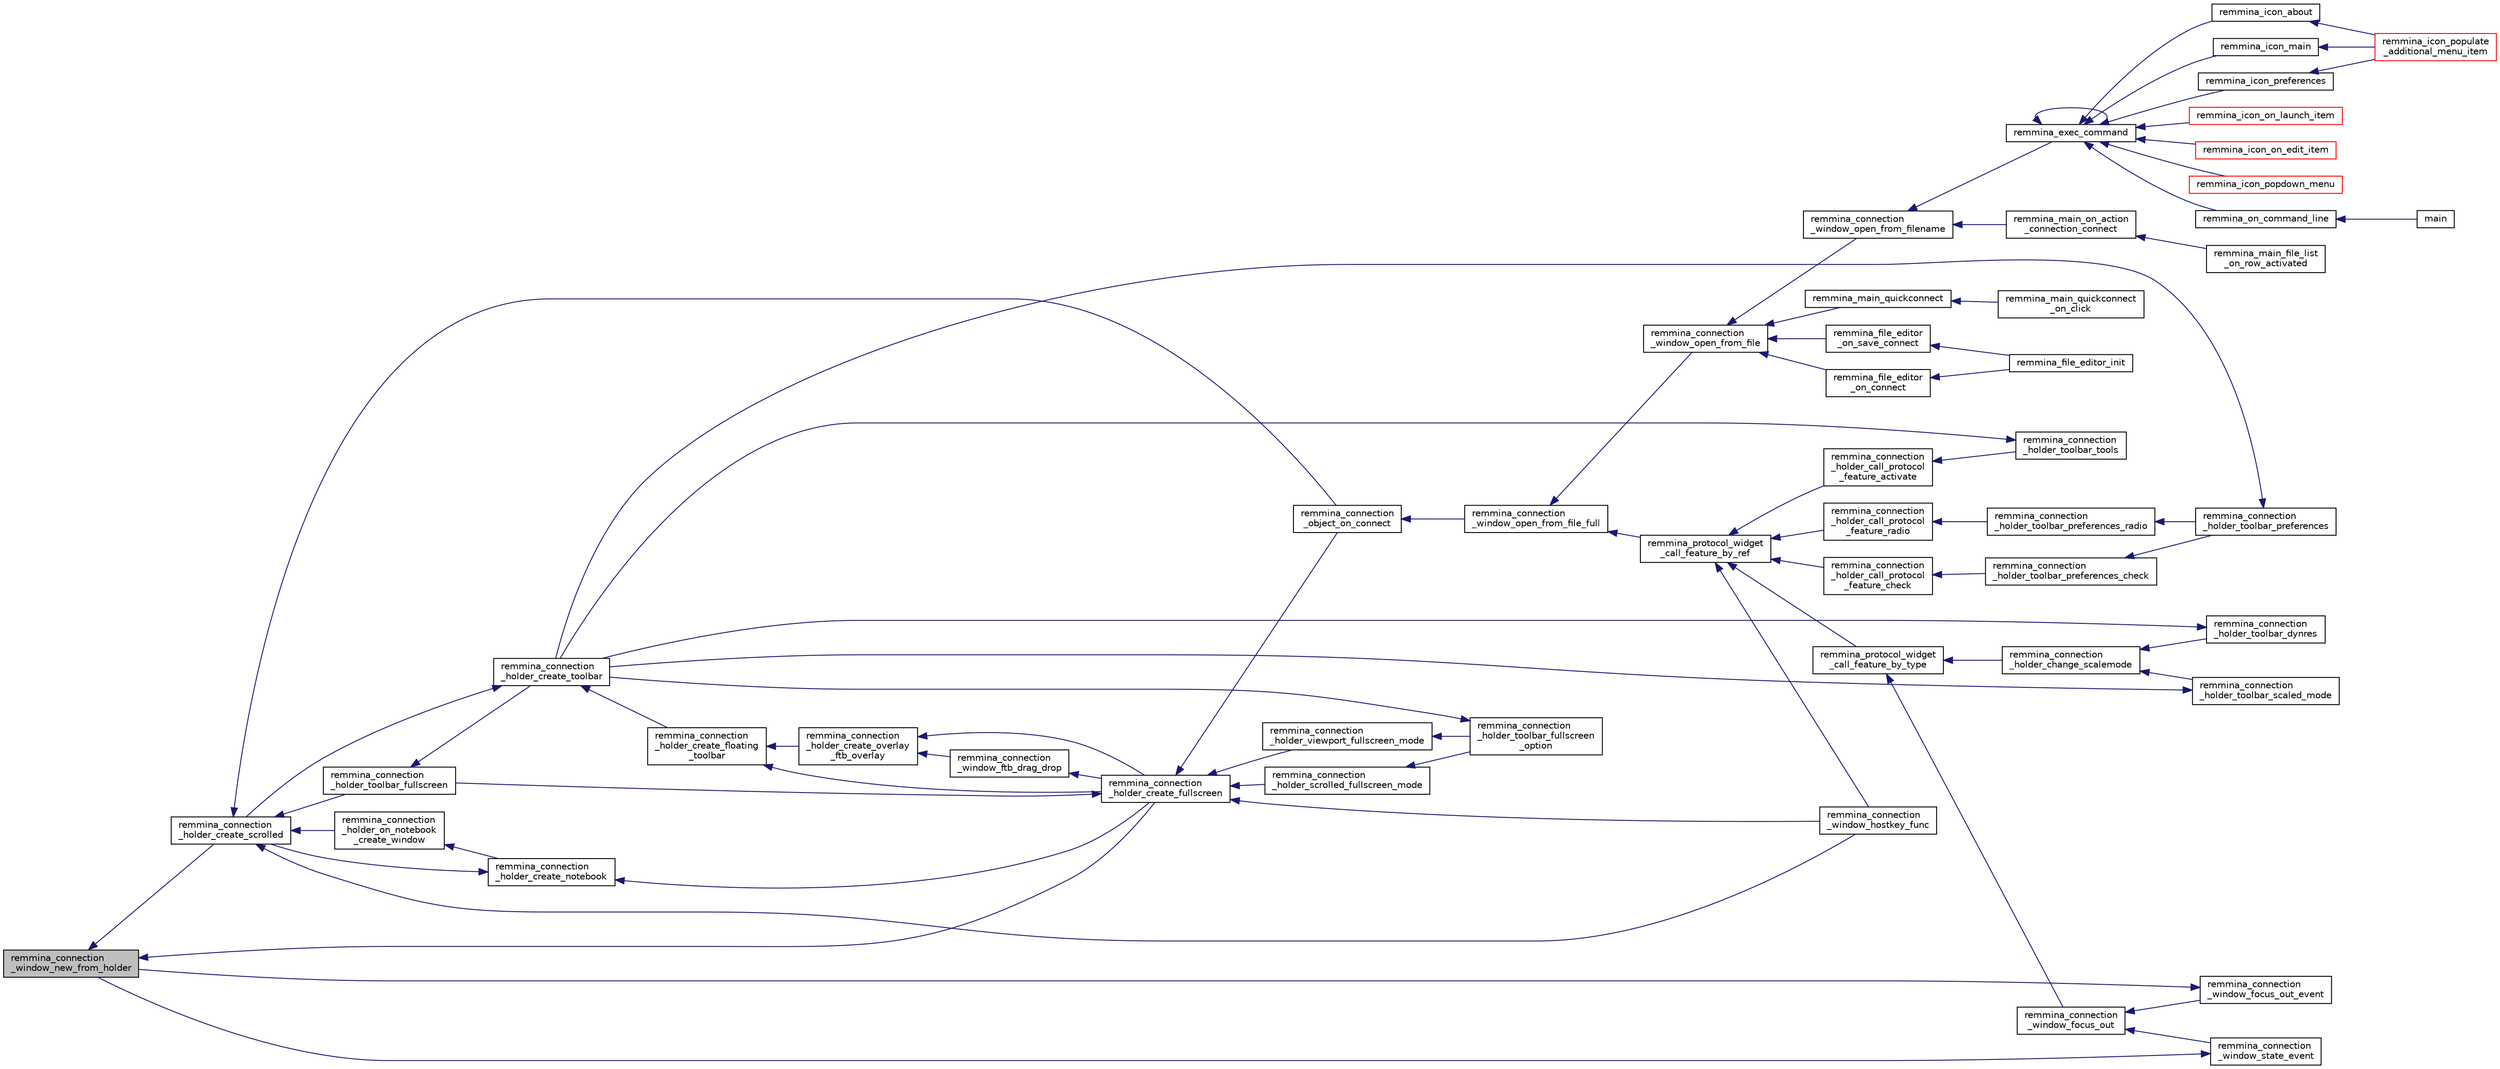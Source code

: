 digraph "remmina_connection_window_new_from_holder"
{
  edge [fontname="Helvetica",fontsize="10",labelfontname="Helvetica",labelfontsize="10"];
  node [fontname="Helvetica",fontsize="10",shape=record];
  rankdir="LR";
  Node14518 [label="remmina_connection\l_window_new_from_holder",height=0.2,width=0.4,color="black", fillcolor="grey75", style="filled", fontcolor="black"];
  Node14518 -> Node14519 [dir="back",color="midnightblue",fontsize="10",style="solid",fontname="Helvetica"];
  Node14519 [label="remmina_connection\l_holder_create_scrolled",height=0.2,width=0.4,color="black", fillcolor="white", style="filled",URL="$remmina__connection__window_8c.html#a57b3656c37df65d276ddd50a16906dc7"];
  Node14519 -> Node14520 [dir="back",color="midnightblue",fontsize="10",style="solid",fontname="Helvetica"];
  Node14520 [label="remmina_connection\l_holder_toolbar_fullscreen",height=0.2,width=0.4,color="black", fillcolor="white", style="filled",URL="$remmina__connection__window_8c.html#a02ac20f50f1b7b816bd7208127efdbee"];
  Node14520 -> Node14521 [dir="back",color="midnightblue",fontsize="10",style="solid",fontname="Helvetica"];
  Node14521 [label="remmina_connection\l_holder_create_toolbar",height=0.2,width=0.4,color="black", fillcolor="white", style="filled",URL="$remmina__connection__window_8c.html#af8138da72278e9e9000276e08a6fd984"];
  Node14521 -> Node14522 [dir="back",color="midnightblue",fontsize="10",style="solid",fontname="Helvetica"];
  Node14522 [label="remmina_connection\l_holder_create_floating\l_toolbar",height=0.2,width=0.4,color="black", fillcolor="white", style="filled",URL="$remmina__connection__window_8c.html#a967dca6c1876afc3e6bcb763f9709d43"];
  Node14522 -> Node14523 [dir="back",color="midnightblue",fontsize="10",style="solid",fontname="Helvetica"];
  Node14523 [label="remmina_connection\l_holder_create_overlay\l_ftb_overlay",height=0.2,width=0.4,color="black", fillcolor="white", style="filled",URL="$remmina__connection__window_8c.html#ab2edcb806312b3367c70fbb13c383ae0"];
  Node14523 -> Node14524 [dir="back",color="midnightblue",fontsize="10",style="solid",fontname="Helvetica"];
  Node14524 [label="remmina_connection\l_window_ftb_drag_drop",height=0.2,width=0.4,color="black", fillcolor="white", style="filled",URL="$remmina__connection__window_8c.html#a15c9b2bd929f8f2bb64d0bb6fa60f067"];
  Node14524 -> Node14525 [dir="back",color="midnightblue",fontsize="10",style="solid",fontname="Helvetica"];
  Node14525 [label="remmina_connection\l_holder_create_fullscreen",height=0.2,width=0.4,color="black", fillcolor="white", style="filled",URL="$remmina__connection__window_8c.html#ae67ca4d276339723c1ff87fc224eaccf"];
  Node14525 -> Node14520 [dir="back",color="midnightblue",fontsize="10",style="solid",fontname="Helvetica"];
  Node14525 -> Node14526 [dir="back",color="midnightblue",fontsize="10",style="solid",fontname="Helvetica"];
  Node14526 [label="remmina_connection\l_holder_viewport_fullscreen_mode",height=0.2,width=0.4,color="black", fillcolor="white", style="filled",URL="$remmina__connection__window_8c.html#a0e99d0ff8c39f2c6de508eee9ef498c5"];
  Node14526 -> Node14527 [dir="back",color="midnightblue",fontsize="10",style="solid",fontname="Helvetica"];
  Node14527 [label="remmina_connection\l_holder_toolbar_fullscreen\l_option",height=0.2,width=0.4,color="black", fillcolor="white", style="filled",URL="$remmina__connection__window_8c.html#a1415cdcbed0e6fe9a7978586bf132207"];
  Node14527 -> Node14521 [dir="back",color="midnightblue",fontsize="10",style="solid",fontname="Helvetica"];
  Node14525 -> Node14528 [dir="back",color="midnightblue",fontsize="10",style="solid",fontname="Helvetica"];
  Node14528 [label="remmina_connection\l_holder_scrolled_fullscreen_mode",height=0.2,width=0.4,color="black", fillcolor="white", style="filled",URL="$remmina__connection__window_8c.html#aa25cae5c0e15e13b817b925e42a044a9"];
  Node14528 -> Node14527 [dir="back",color="midnightblue",fontsize="10",style="solid",fontname="Helvetica"];
  Node14525 -> Node14529 [dir="back",color="midnightblue",fontsize="10",style="solid",fontname="Helvetica"];
  Node14529 [label="remmina_connection\l_window_hostkey_func",height=0.2,width=0.4,color="black", fillcolor="white", style="filled",URL="$remmina__connection__window_8c.html#abef663d930076deb3105f86dabe2a9c3"];
  Node14525 -> Node14530 [dir="back",color="midnightblue",fontsize="10",style="solid",fontname="Helvetica"];
  Node14530 [label="remmina_connection\l_object_on_connect",height=0.2,width=0.4,color="black", fillcolor="white", style="filled",URL="$remmina__connection__window_8c.html#a0ad685a873ecef95ec13caba17e0c22e"];
  Node14530 -> Node14531 [dir="back",color="midnightblue",fontsize="10",style="solid",fontname="Helvetica"];
  Node14531 [label="remmina_connection\l_window_open_from_file_full",height=0.2,width=0.4,color="black", fillcolor="white", style="filled",URL="$remmina__connection__window_8h.html#adbf2b670ca3bae96a99cb0b36021a961"];
  Node14531 -> Node14532 [dir="back",color="midnightblue",fontsize="10",style="solid",fontname="Helvetica"];
  Node14532 [label="remmina_connection\l_window_open_from_file",height=0.2,width=0.4,color="black", fillcolor="white", style="filled",URL="$remmina__connection__window_8h.html#a1c7f722a89609523cc4de079cc82f23c"];
  Node14532 -> Node14533 [dir="back",color="midnightblue",fontsize="10",style="solid",fontname="Helvetica"];
  Node14533 [label="remmina_connection\l_window_open_from_filename",height=0.2,width=0.4,color="black", fillcolor="white", style="filled",URL="$remmina__connection__window_8h.html#ab0ed27ef360efc7d92906cbabf9da5db"];
  Node14533 -> Node14534 [dir="back",color="midnightblue",fontsize="10",style="solid",fontname="Helvetica"];
  Node14534 [label="remmina_exec_command",height=0.2,width=0.4,color="black", fillcolor="white", style="filled",URL="$remmina__exec_8h.html#a424cabdcff647797061e7482049d62a7"];
  Node14534 -> Node14535 [dir="back",color="midnightblue",fontsize="10",style="solid",fontname="Helvetica"];
  Node14535 [label="remmina_on_command_line",height=0.2,width=0.4,color="black", fillcolor="white", style="filled",URL="$remmina_8c.html#aeb286fc5bd52ab5382ab8cb495dc2914"];
  Node14535 -> Node14536 [dir="back",color="midnightblue",fontsize="10",style="solid",fontname="Helvetica"];
  Node14536 [label="main",height=0.2,width=0.4,color="black", fillcolor="white", style="filled",URL="$remmina_8c.html#a0ddf1224851353fc92bfbff6f499fa97"];
  Node14534 -> Node14534 [dir="back",color="midnightblue",fontsize="10",style="solid",fontname="Helvetica"];
  Node14534 -> Node14537 [dir="back",color="midnightblue",fontsize="10",style="solid",fontname="Helvetica"];
  Node14537 [label="remmina_icon_main",height=0.2,width=0.4,color="black", fillcolor="white", style="filled",URL="$remmina__icon_8c.html#a920476110ab6410c8fc8cf734109e497"];
  Node14537 -> Node14538 [dir="back",color="midnightblue",fontsize="10",style="solid",fontname="Helvetica"];
  Node14538 [label="remmina_icon_populate\l_additional_menu_item",height=0.2,width=0.4,color="red", fillcolor="white", style="filled",URL="$remmina__icon_8c.html#a8aaf73ed94cf20dcce1c7be26262cb56"];
  Node14534 -> Node14548 [dir="back",color="midnightblue",fontsize="10",style="solid",fontname="Helvetica"];
  Node14548 [label="remmina_icon_preferences",height=0.2,width=0.4,color="black", fillcolor="white", style="filled",URL="$remmina__icon_8c.html#ad3b0e3d12e4854eae05b1afea19da404"];
  Node14548 -> Node14538 [dir="back",color="midnightblue",fontsize="10",style="solid",fontname="Helvetica"];
  Node14534 -> Node14549 [dir="back",color="midnightblue",fontsize="10",style="solid",fontname="Helvetica"];
  Node14549 [label="remmina_icon_about",height=0.2,width=0.4,color="black", fillcolor="white", style="filled",URL="$remmina__icon_8c.html#a5cdf1958ef01e49889bcee2e90e2cf71"];
  Node14549 -> Node14538 [dir="back",color="midnightblue",fontsize="10",style="solid",fontname="Helvetica"];
  Node14534 -> Node14550 [dir="back",color="midnightblue",fontsize="10",style="solid",fontname="Helvetica"];
  Node14550 [label="remmina_icon_on_launch_item",height=0.2,width=0.4,color="red", fillcolor="white", style="filled",URL="$remmina__icon_8c.html#ad1699688680e12abcfd5c74dd2f76d83"];
  Node14534 -> Node14553 [dir="back",color="midnightblue",fontsize="10",style="solid",fontname="Helvetica"];
  Node14553 [label="remmina_icon_on_edit_item",height=0.2,width=0.4,color="red", fillcolor="white", style="filled",URL="$remmina__icon_8c.html#af8708120906a8dc41a7998ebf9ecd129"];
  Node14534 -> Node14554 [dir="back",color="midnightblue",fontsize="10",style="solid",fontname="Helvetica"];
  Node14554 [label="remmina_icon_popdown_menu",height=0.2,width=0.4,color="red", fillcolor="white", style="filled",URL="$remmina__icon_8c.html#a444be76e3c3a065279c5f9abc7fae833"];
  Node14533 -> Node14555 [dir="back",color="midnightblue",fontsize="10",style="solid",fontname="Helvetica"];
  Node14555 [label="remmina_main_on_action\l_connection_connect",height=0.2,width=0.4,color="black", fillcolor="white", style="filled",URL="$remmina__main_8c.html#ae023d1cb099a4f7bee79f13760566cbf"];
  Node14555 -> Node14556 [dir="back",color="midnightblue",fontsize="10",style="solid",fontname="Helvetica"];
  Node14556 [label="remmina_main_file_list\l_on_row_activated",height=0.2,width=0.4,color="black", fillcolor="white", style="filled",URL="$remmina__main_8c.html#aba1a89a2400c5cc8373c6bd34602ac10"];
  Node14532 -> Node14557 [dir="back",color="midnightblue",fontsize="10",style="solid",fontname="Helvetica"];
  Node14557 [label="remmina_file_editor\l_on_connect",height=0.2,width=0.4,color="black", fillcolor="white", style="filled",URL="$remmina__file__editor_8c.html#a73b8581fd1fd77532b748d91a2951f25"];
  Node14557 -> Node14541 [dir="back",color="midnightblue",fontsize="10",style="solid",fontname="Helvetica"];
  Node14541 [label="remmina_file_editor_init",height=0.2,width=0.4,color="black", fillcolor="white", style="filled",URL="$remmina__file__editor_8c.html#a9afd8d41c66f547320930eb331f3124d"];
  Node14532 -> Node14542 [dir="back",color="midnightblue",fontsize="10",style="solid",fontname="Helvetica"];
  Node14542 [label="remmina_file_editor\l_on_save_connect",height=0.2,width=0.4,color="black", fillcolor="white", style="filled",URL="$remmina__file__editor_8c.html#a57224f3f69f04f398de563b71be6b18e"];
  Node14542 -> Node14541 [dir="back",color="midnightblue",fontsize="10",style="solid",fontname="Helvetica"];
  Node14532 -> Node14558 [dir="back",color="midnightblue",fontsize="10",style="solid",fontname="Helvetica"];
  Node14558 [label="remmina_main_quickconnect",height=0.2,width=0.4,color="black", fillcolor="white", style="filled",URL="$remmina__main_8c.html#a802458852abacebfb16f1f4295806a01"];
  Node14558 -> Node14559 [dir="back",color="midnightblue",fontsize="10",style="solid",fontname="Helvetica"];
  Node14559 [label="remmina_main_quickconnect\l_on_click",height=0.2,width=0.4,color="black", fillcolor="white", style="filled",URL="$remmina__main_8c.html#a210e9e04c7c97cc86412044de31f659d"];
  Node14531 -> Node14560 [dir="back",color="midnightblue",fontsize="10",style="solid",fontname="Helvetica"];
  Node14560 [label="remmina_protocol_widget\l_call_feature_by_ref",height=0.2,width=0.4,color="black", fillcolor="white", style="filled",URL="$remmina__protocol__widget_8h.html#a605b69a9aa4393024369cc5070488692"];
  Node14560 -> Node14561 [dir="back",color="midnightblue",fontsize="10",style="solid",fontname="Helvetica"];
  Node14561 [label="remmina_connection\l_holder_call_protocol\l_feature_radio",height=0.2,width=0.4,color="black", fillcolor="white", style="filled",URL="$remmina__connection__window_8c.html#a86280cb973101817f7410af393bc2f98"];
  Node14561 -> Node14562 [dir="back",color="midnightblue",fontsize="10",style="solid",fontname="Helvetica"];
  Node14562 [label="remmina_connection\l_holder_toolbar_preferences_radio",height=0.2,width=0.4,color="black", fillcolor="white", style="filled",URL="$remmina__connection__window_8c.html#a1ddab4aacc284c606ab237eae9c0b5a9"];
  Node14562 -> Node14563 [dir="back",color="midnightblue",fontsize="10",style="solid",fontname="Helvetica"];
  Node14563 [label="remmina_connection\l_holder_toolbar_preferences",height=0.2,width=0.4,color="black", fillcolor="white", style="filled",URL="$remmina__connection__window_8c.html#a78ec7d6e66d6e6569c1a9a0230c74bc8"];
  Node14563 -> Node14521 [dir="back",color="midnightblue",fontsize="10",style="solid",fontname="Helvetica"];
  Node14560 -> Node14564 [dir="back",color="midnightblue",fontsize="10",style="solid",fontname="Helvetica"];
  Node14564 [label="remmina_connection\l_holder_call_protocol\l_feature_check",height=0.2,width=0.4,color="black", fillcolor="white", style="filled",URL="$remmina__connection__window_8c.html#a8d924ded7fe147df8b5f113e2fb1d6e7"];
  Node14564 -> Node14565 [dir="back",color="midnightblue",fontsize="10",style="solid",fontname="Helvetica"];
  Node14565 [label="remmina_connection\l_holder_toolbar_preferences_check",height=0.2,width=0.4,color="black", fillcolor="white", style="filled",URL="$remmina__connection__window_8c.html#ada0dce340f5f1484c496a2357e8a2c69"];
  Node14565 -> Node14563 [dir="back",color="midnightblue",fontsize="10",style="solid",fontname="Helvetica"];
  Node14560 -> Node14566 [dir="back",color="midnightblue",fontsize="10",style="solid",fontname="Helvetica"];
  Node14566 [label="remmina_connection\l_holder_call_protocol\l_feature_activate",height=0.2,width=0.4,color="black", fillcolor="white", style="filled",URL="$remmina__connection__window_8c.html#a4507b43c6fd10bc68d9512c6b253a552"];
  Node14566 -> Node14567 [dir="back",color="midnightblue",fontsize="10",style="solid",fontname="Helvetica"];
  Node14567 [label="remmina_connection\l_holder_toolbar_tools",height=0.2,width=0.4,color="black", fillcolor="white", style="filled",URL="$remmina__connection__window_8c.html#a51cc0b2274049920f67c71047bd76213"];
  Node14567 -> Node14521 [dir="back",color="midnightblue",fontsize="10",style="solid",fontname="Helvetica"];
  Node14560 -> Node14529 [dir="back",color="midnightblue",fontsize="10",style="solid",fontname="Helvetica"];
  Node14560 -> Node14568 [dir="back",color="midnightblue",fontsize="10",style="solid",fontname="Helvetica"];
  Node14568 [label="remmina_protocol_widget\l_call_feature_by_type",height=0.2,width=0.4,color="black", fillcolor="white", style="filled",URL="$remmina__protocol__widget_8h.html#a6a630e96e5b914d60d678ae8eaad4cd9"];
  Node14568 -> Node14569 [dir="back",color="midnightblue",fontsize="10",style="solid",fontname="Helvetica"];
  Node14569 [label="remmina_connection\l_holder_change_scalemode",height=0.2,width=0.4,color="black", fillcolor="white", style="filled",URL="$remmina__connection__window_8c.html#a5565ebedf82eb9f2d54b7f447b4c930e"];
  Node14569 -> Node14570 [dir="back",color="midnightblue",fontsize="10",style="solid",fontname="Helvetica"];
  Node14570 [label="remmina_connection\l_holder_toolbar_dynres",height=0.2,width=0.4,color="black", fillcolor="white", style="filled",URL="$remmina__connection__window_8c.html#a576e3800c7371f63b27e3832848ac4e5"];
  Node14570 -> Node14521 [dir="back",color="midnightblue",fontsize="10",style="solid",fontname="Helvetica"];
  Node14569 -> Node14571 [dir="back",color="midnightblue",fontsize="10",style="solid",fontname="Helvetica"];
  Node14571 [label="remmina_connection\l_holder_toolbar_scaled_mode",height=0.2,width=0.4,color="black", fillcolor="white", style="filled",URL="$remmina__connection__window_8c.html#ad6136dd7c0867a5a5f1c0b0645632ee4"];
  Node14571 -> Node14521 [dir="back",color="midnightblue",fontsize="10",style="solid",fontname="Helvetica"];
  Node14568 -> Node14572 [dir="back",color="midnightblue",fontsize="10",style="solid",fontname="Helvetica"];
  Node14572 [label="remmina_connection\l_window_focus_out",height=0.2,width=0.4,color="black", fillcolor="white", style="filled",URL="$remmina__connection__window_8c.html#a8c242e0a7ee57ed79099c330d696b43f"];
  Node14572 -> Node14573 [dir="back",color="midnightblue",fontsize="10",style="solid",fontname="Helvetica"];
  Node14573 [label="remmina_connection\l_window_focus_out_event",height=0.2,width=0.4,color="black", fillcolor="white", style="filled",URL="$remmina__connection__window_8c.html#a539828a1dd435bee083d82136691176c"];
  Node14573 -> Node14518 [dir="back",color="midnightblue",fontsize="10",style="solid",fontname="Helvetica"];
  Node14572 -> Node14574 [dir="back",color="midnightblue",fontsize="10",style="solid",fontname="Helvetica"];
  Node14574 [label="remmina_connection\l_window_state_event",height=0.2,width=0.4,color="black", fillcolor="white", style="filled",URL="$remmina__connection__window_8c.html#a174d5b1e983a96c98aae2e8078f462bd"];
  Node14574 -> Node14518 [dir="back",color="midnightblue",fontsize="10",style="solid",fontname="Helvetica"];
  Node14523 -> Node14525 [dir="back",color="midnightblue",fontsize="10",style="solid",fontname="Helvetica"];
  Node14522 -> Node14525 [dir="back",color="midnightblue",fontsize="10",style="solid",fontname="Helvetica"];
  Node14521 -> Node14519 [dir="back",color="midnightblue",fontsize="10",style="solid",fontname="Helvetica"];
  Node14519 -> Node14575 [dir="back",color="midnightblue",fontsize="10",style="solid",fontname="Helvetica"];
  Node14575 [label="remmina_connection\l_holder_on_notebook\l_create_window",height=0.2,width=0.4,color="black", fillcolor="white", style="filled",URL="$remmina__connection__window_8c.html#a2f5fc595c1aad851962aa58e2009bcce"];
  Node14575 -> Node14576 [dir="back",color="midnightblue",fontsize="10",style="solid",fontname="Helvetica"];
  Node14576 [label="remmina_connection\l_holder_create_notebook",height=0.2,width=0.4,color="black", fillcolor="white", style="filled",URL="$remmina__connection__window_8c.html#ae616dc409c5775dc73d9a83c1f081705"];
  Node14576 -> Node14519 [dir="back",color="midnightblue",fontsize="10",style="solid",fontname="Helvetica"];
  Node14576 -> Node14525 [dir="back",color="midnightblue",fontsize="10",style="solid",fontname="Helvetica"];
  Node14519 -> Node14529 [dir="back",color="midnightblue",fontsize="10",style="solid",fontname="Helvetica"];
  Node14519 -> Node14530 [dir="back",color="midnightblue",fontsize="10",style="solid",fontname="Helvetica"];
  Node14518 -> Node14525 [dir="back",color="midnightblue",fontsize="10",style="solid",fontname="Helvetica"];
}
